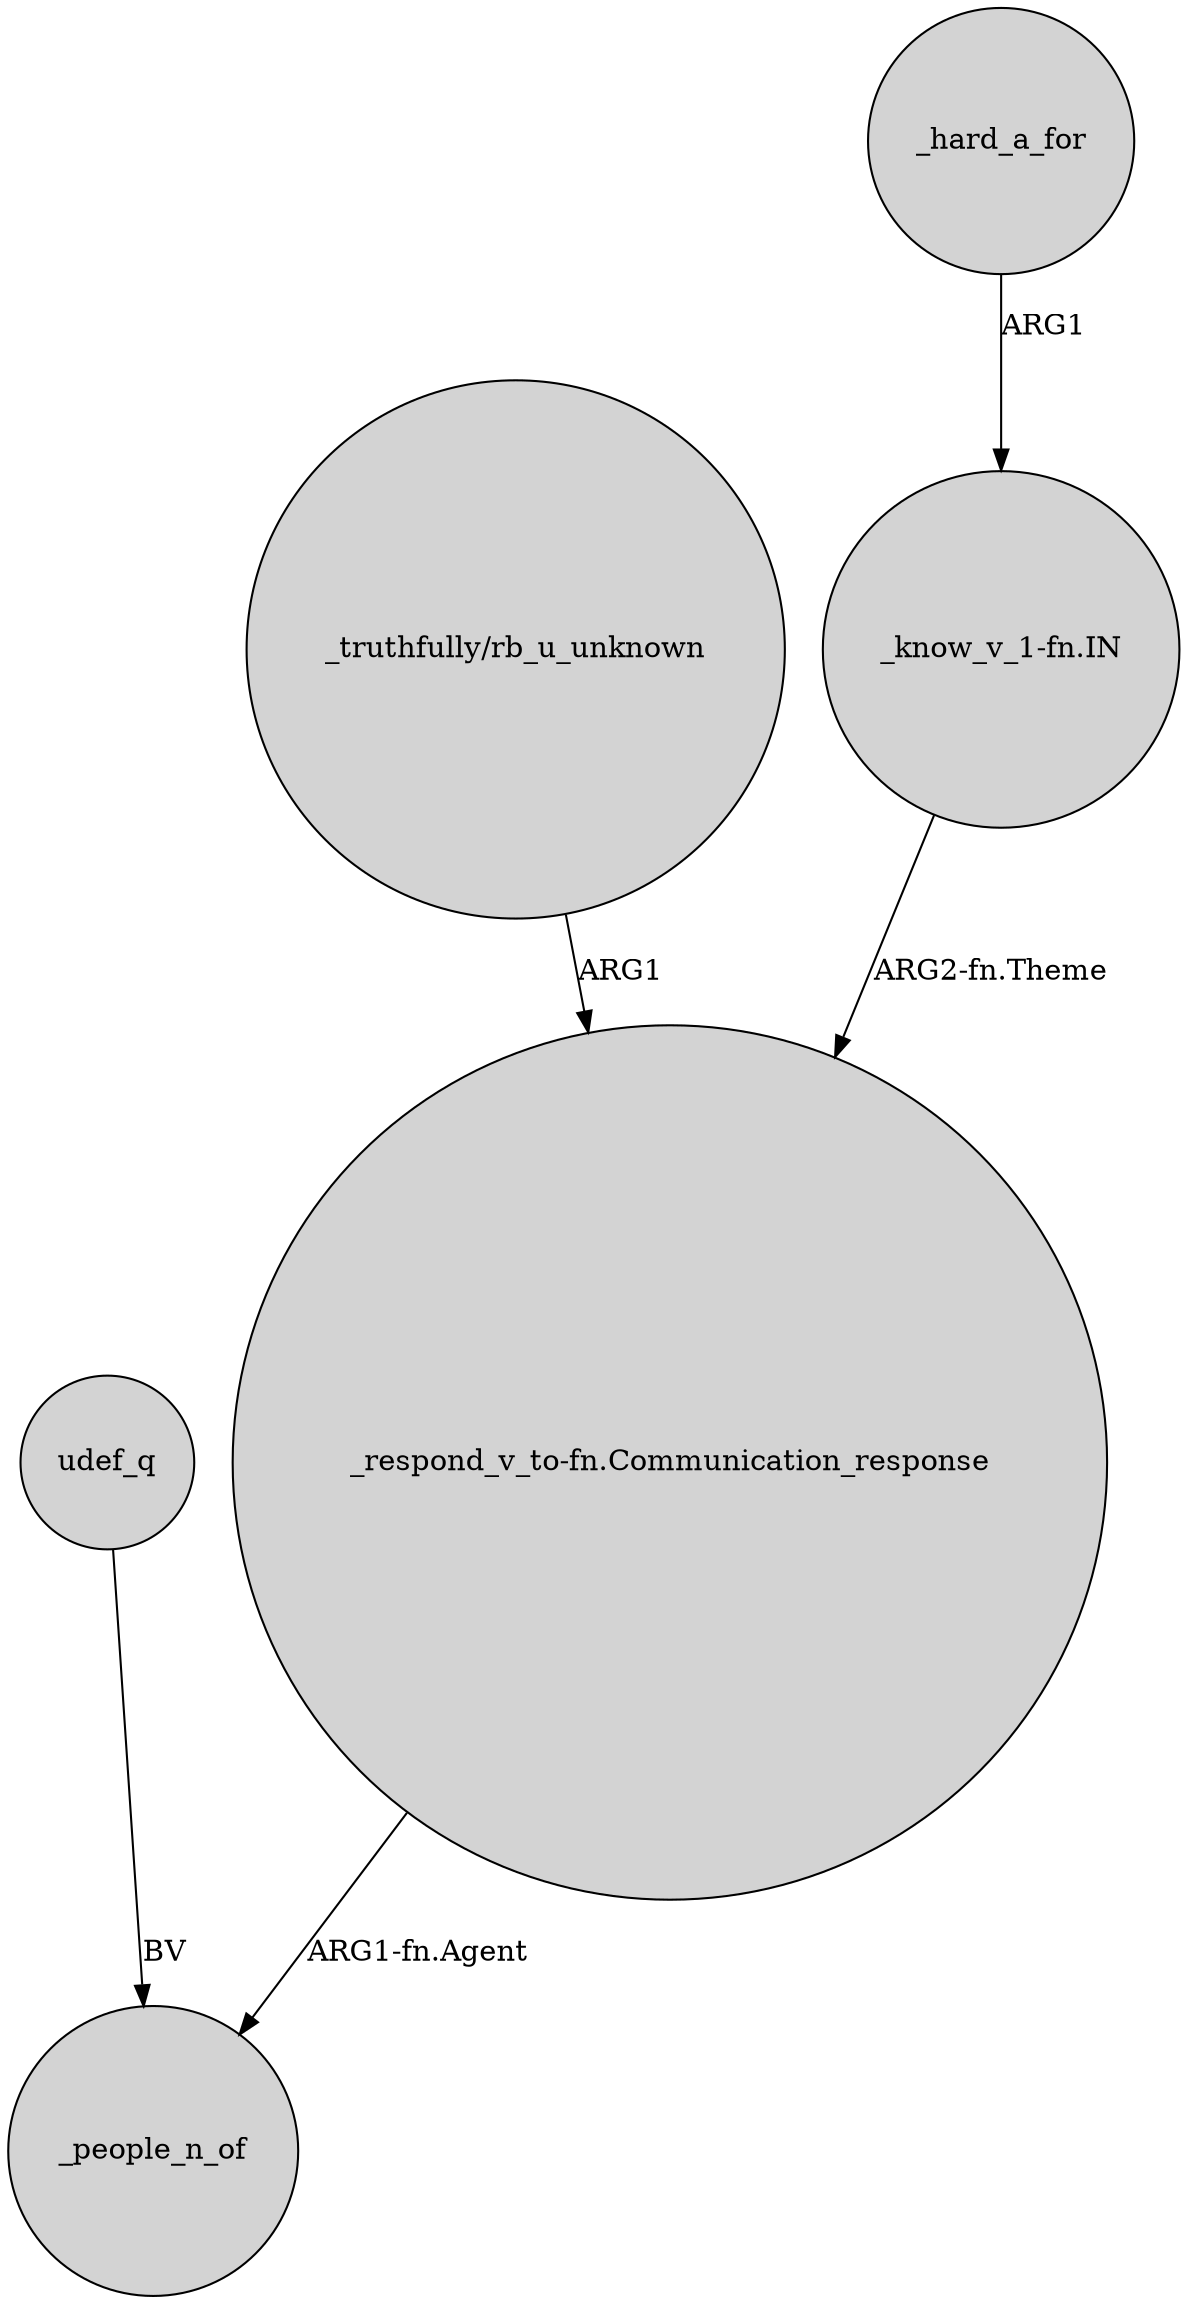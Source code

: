 digraph {
	node [shape=circle style=filled]
	"_know_v_1-fn.IN" -> "_respond_v_to-fn.Communication_response" [label="ARG2-fn.Theme"]
	_hard_a_for -> "_know_v_1-fn.IN" [label=ARG1]
	"_respond_v_to-fn.Communication_response" -> _people_n_of [label="ARG1-fn.Agent"]
	"_truthfully/rb_u_unknown" -> "_respond_v_to-fn.Communication_response" [label=ARG1]
	udef_q -> _people_n_of [label=BV]
}
